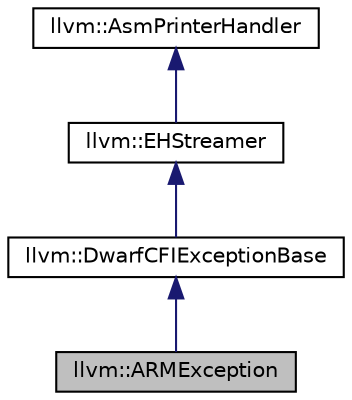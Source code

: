 digraph "llvm::ARMException"
{
 // LATEX_PDF_SIZE
  bgcolor="transparent";
  edge [fontname="Helvetica",fontsize="10",labelfontname="Helvetica",labelfontsize="10"];
  node [fontname="Helvetica",fontsize="10",shape="box"];
  Node1 [label="llvm::ARMException",height=0.2,width=0.4,color="black", fillcolor="grey75", style="filled", fontcolor="black",tooltip=" "];
  Node2 -> Node1 [dir="back",color="midnightblue",fontsize="10",style="solid",fontname="Helvetica"];
  Node2 [label="llvm::DwarfCFIExceptionBase",height=0.2,width=0.4,color="black",URL="$classllvm_1_1DwarfCFIExceptionBase.html",tooltip=" "];
  Node3 -> Node2 [dir="back",color="midnightblue",fontsize="10",style="solid",fontname="Helvetica"];
  Node3 [label="llvm::EHStreamer",height=0.2,width=0.4,color="black",URL="$classllvm_1_1EHStreamer.html",tooltip="Emits exception handling directives."];
  Node4 -> Node3 [dir="back",color="midnightblue",fontsize="10",style="solid",fontname="Helvetica"];
  Node4 [label="llvm::AsmPrinterHandler",height=0.2,width=0.4,color="black",URL="$classllvm_1_1AsmPrinterHandler.html",tooltip="Collects and handles AsmPrinter objects required to build debug or EH information."];
}
